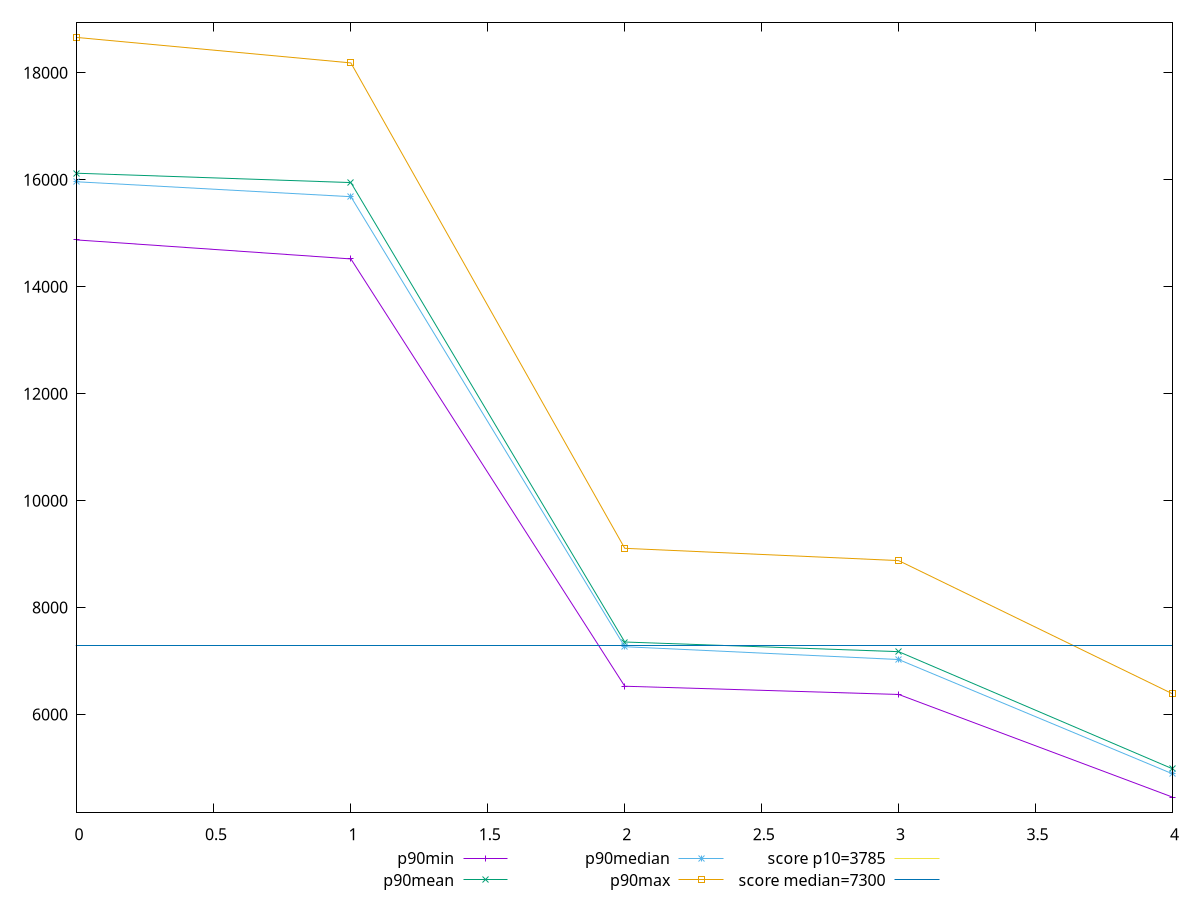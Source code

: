 reset

$p90Min <<EOF
0 14874.982
1 14520.024999999998
2 6529.035
3 6375.132
4 4454.8145
EOF

$p90Mean <<EOF
0 16122.581632978723
1 15947.64879787233
2 7356.209079787235
3 7175.448398936171
4 4984.935829787234
EOF

$p90Median <<EOF
0 15962.988000000001
1 15683.545000000002
2 7267.931500000001
3 7028.292000000001
4 4890.7155
EOF

$p90Max <<EOF
0 18661.157499999998
1 18185.6855
2 9108.028
3 8878.2845
4 6387.279500000001
EOF

set key outside below
set xrange [0:4]
set yrange [4170.68764:18945.284359999998]
set trange [4170.68764:18945.284359999998]
set terminal svg size 640, 560 enhanced background rgb 'white'
set output "report_00013_2021-02-09T12-04-24.940Z/interactive/progression/value.svg"

plot $p90Min title "p90min" with linespoints, \
     $p90Mean title "p90mean" with linespoints, \
     $p90Median title "p90median" with linespoints, \
     $p90Max title "p90max" with linespoints, \
     3785 title "score p10=3785", \
     7300 title "score median=7300"

reset
